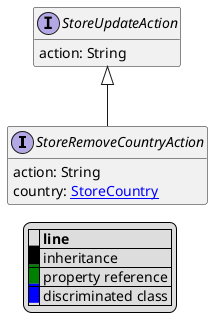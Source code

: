 @startuml

hide empty fields
hide empty methods
legend
|= |= line |
|<back:black>   </back>| inheritance |
|<back:green>   </back>| property reference |
|<back:blue>   </back>| discriminated class |
endlegend
interface StoreRemoveCountryAction [[StoreRemoveCountryAction.svg]] extends StoreUpdateAction {
    action: String
    country: [[StoreCountry.svg StoreCountry]]
}
interface StoreUpdateAction [[StoreUpdateAction.svg]]  {
    action: String
}





@enduml
